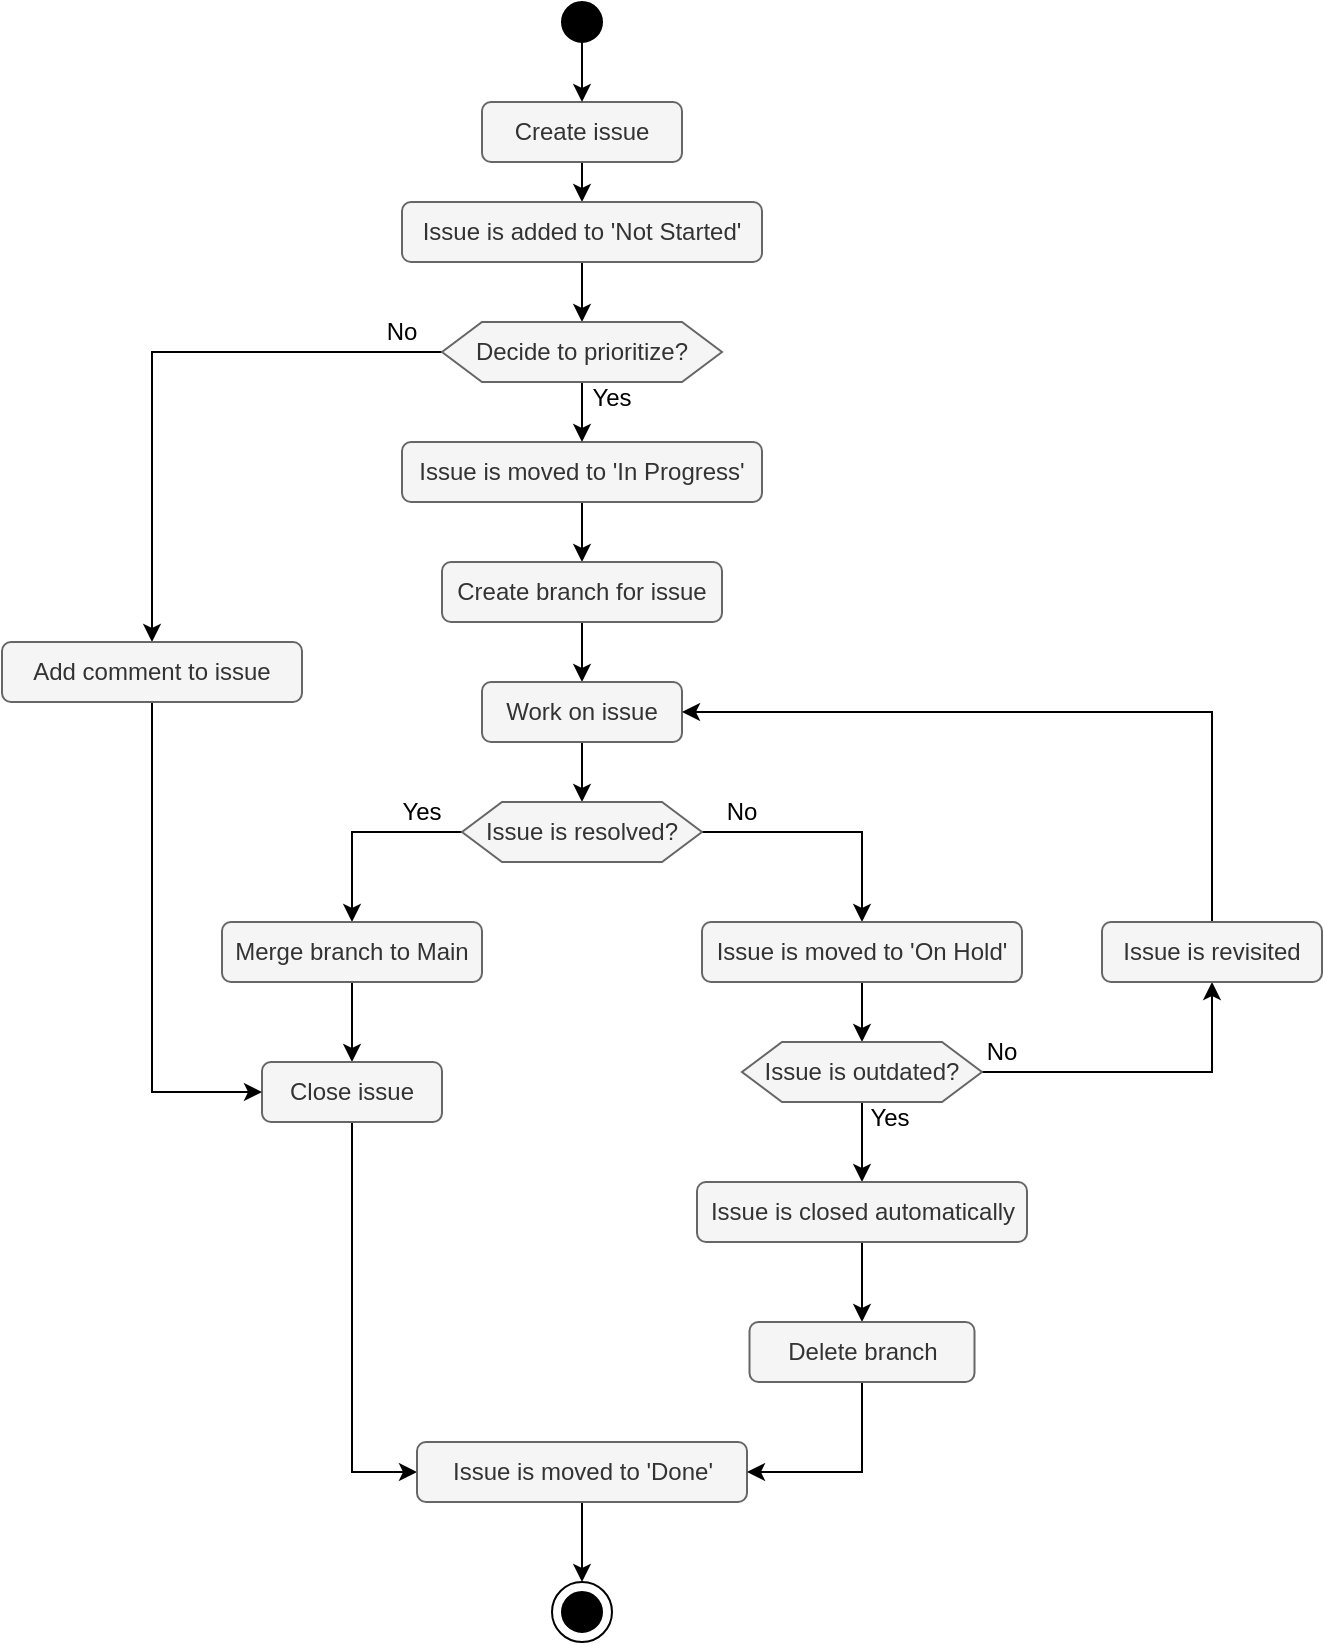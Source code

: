 <mxfile version="22.1.11" type="device">
  <diagram name="Side-1" id="mWorGHQ2u-00Edl-_-Wd">
    <mxGraphModel dx="833" dy="1614" grid="1" gridSize="10" guides="1" tooltips="1" connect="1" arrows="1" fold="1" page="1" pageScale="1" pageWidth="827" pageHeight="1169" math="0" shadow="0">
      <root>
        <mxCell id="0" />
        <mxCell id="1" parent="0" />
        <mxCell id="DN5C3V8G_d9aENZ07Yif-36" value="" style="ellipse;whiteSpace=wrap;html=1;aspect=fixed;" vertex="1" parent="1">
          <mxGeometry x="305" y="750" width="30" height="30" as="geometry" />
        </mxCell>
        <mxCell id="DN5C3V8G_d9aENZ07Yif-5" style="edgeStyle=orthogonalEdgeStyle;rounded=0;orthogonalLoop=1;jettySize=auto;html=1;exitX=0.5;exitY=1;exitDx=0;exitDy=0;entryX=0.5;entryY=0;entryDx=0;entryDy=0;" edge="1" parent="1" source="DN5C3V8G_d9aENZ07Yif-1" target="DN5C3V8G_d9aENZ07Yif-4">
          <mxGeometry relative="1" as="geometry" />
        </mxCell>
        <mxCell id="DN5C3V8G_d9aENZ07Yif-1" value="Create issue" style="rounded=1;whiteSpace=wrap;html=1;fillColor=#f5f5f5;fontColor=#333333;strokeColor=#666666;" vertex="1" parent="1">
          <mxGeometry x="270" y="10" width="100" height="30" as="geometry" />
        </mxCell>
        <mxCell id="DN5C3V8G_d9aENZ07Yif-3" style="edgeStyle=orthogonalEdgeStyle;rounded=0;orthogonalLoop=1;jettySize=auto;html=1;exitX=0.5;exitY=1;exitDx=0;exitDy=0;entryX=0.5;entryY=0;entryDx=0;entryDy=0;" edge="1" parent="1" source="DN5C3V8G_d9aENZ07Yif-2" target="DN5C3V8G_d9aENZ07Yif-1">
          <mxGeometry relative="1" as="geometry" />
        </mxCell>
        <mxCell id="DN5C3V8G_d9aENZ07Yif-2" value="" style="ellipse;whiteSpace=wrap;html=1;aspect=fixed;fillColor=#000000;" vertex="1" parent="1">
          <mxGeometry x="310" y="-40" width="20" height="20" as="geometry" />
        </mxCell>
        <mxCell id="DN5C3V8G_d9aENZ07Yif-45" style="edgeStyle=orthogonalEdgeStyle;rounded=0;orthogonalLoop=1;jettySize=auto;html=1;exitX=0.5;exitY=1;exitDx=0;exitDy=0;entryX=0.5;entryY=0;entryDx=0;entryDy=0;" edge="1" parent="1" source="DN5C3V8G_d9aENZ07Yif-4" target="DN5C3V8G_d9aENZ07Yif-44">
          <mxGeometry relative="1" as="geometry" />
        </mxCell>
        <mxCell id="DN5C3V8G_d9aENZ07Yif-4" value="Issue is added to &#39;Not Started&#39;" style="rounded=1;whiteSpace=wrap;html=1;fillColor=#f5f5f5;fontColor=#333333;strokeColor=#666666;" vertex="1" parent="1">
          <mxGeometry x="230" y="60" width="180" height="30" as="geometry" />
        </mxCell>
        <mxCell id="DN5C3V8G_d9aENZ07Yif-10" style="edgeStyle=orthogonalEdgeStyle;rounded=0;orthogonalLoop=1;jettySize=auto;html=1;exitX=0.5;exitY=1;exitDx=0;exitDy=0;entryX=0.5;entryY=0;entryDx=0;entryDy=0;" edge="1" parent="1" source="DN5C3V8G_d9aENZ07Yif-6" target="DN5C3V8G_d9aENZ07Yif-9">
          <mxGeometry relative="1" as="geometry" />
        </mxCell>
        <mxCell id="DN5C3V8G_d9aENZ07Yif-6" value="Issue is moved to &#39;In Progress&#39;" style="rounded=1;whiteSpace=wrap;html=1;fillColor=#f5f5f5;fontColor=#333333;strokeColor=#666666;" vertex="1" parent="1">
          <mxGeometry x="230" y="180" width="180" height="30" as="geometry" />
        </mxCell>
        <mxCell id="DN5C3V8G_d9aENZ07Yif-12" style="edgeStyle=orthogonalEdgeStyle;rounded=0;orthogonalLoop=1;jettySize=auto;html=1;exitX=0.5;exitY=1;exitDx=0;exitDy=0;entryX=0.5;entryY=0;entryDx=0;entryDy=0;" edge="1" parent="1" source="DN5C3V8G_d9aENZ07Yif-9" target="DN5C3V8G_d9aENZ07Yif-11">
          <mxGeometry relative="1" as="geometry" />
        </mxCell>
        <mxCell id="DN5C3V8G_d9aENZ07Yif-9" value="Create branch for issue" style="rounded=1;whiteSpace=wrap;html=1;fillColor=#f5f5f5;fontColor=#333333;strokeColor=#666666;" vertex="1" parent="1">
          <mxGeometry x="250" y="240" width="140" height="30" as="geometry" />
        </mxCell>
        <mxCell id="DN5C3V8G_d9aENZ07Yif-14" style="edgeStyle=orthogonalEdgeStyle;rounded=0;orthogonalLoop=1;jettySize=auto;html=1;exitX=0.5;exitY=1;exitDx=0;exitDy=0;entryX=0.5;entryY=0;entryDx=0;entryDy=0;" edge="1" parent="1" source="DN5C3V8G_d9aENZ07Yif-11" target="DN5C3V8G_d9aENZ07Yif-13">
          <mxGeometry relative="1" as="geometry" />
        </mxCell>
        <mxCell id="DN5C3V8G_d9aENZ07Yif-11" value="Work on issue" style="rounded=1;whiteSpace=wrap;html=1;fillColor=#f5f5f5;fontColor=#333333;strokeColor=#666666;" vertex="1" parent="1">
          <mxGeometry x="270" y="300" width="100" height="30" as="geometry" />
        </mxCell>
        <mxCell id="DN5C3V8G_d9aENZ07Yif-16" style="edgeStyle=orthogonalEdgeStyle;rounded=0;orthogonalLoop=1;jettySize=auto;html=1;exitX=0;exitY=0.5;exitDx=0;exitDy=0;entryX=0.5;entryY=0;entryDx=0;entryDy=0;" edge="1" parent="1" source="DN5C3V8G_d9aENZ07Yif-13" target="DN5C3V8G_d9aENZ07Yif-15">
          <mxGeometry relative="1" as="geometry" />
        </mxCell>
        <mxCell id="DN5C3V8G_d9aENZ07Yif-21" style="edgeStyle=orthogonalEdgeStyle;rounded=0;orthogonalLoop=1;jettySize=auto;html=1;exitX=1;exitY=0.5;exitDx=0;exitDy=0;entryX=0.5;entryY=0;entryDx=0;entryDy=0;" edge="1" parent="1" source="DN5C3V8G_d9aENZ07Yif-13" target="DN5C3V8G_d9aENZ07Yif-20">
          <mxGeometry relative="1" as="geometry" />
        </mxCell>
        <mxCell id="DN5C3V8G_d9aENZ07Yif-13" value="Issue is resolved?" style="shape=hexagon;perimeter=hexagonPerimeter2;whiteSpace=wrap;html=1;fixedSize=1;fillColor=#f5f5f5;fontColor=#333333;strokeColor=#666666;" vertex="1" parent="1">
          <mxGeometry x="260" y="360" width="120" height="30" as="geometry" />
        </mxCell>
        <mxCell id="DN5C3V8G_d9aENZ07Yif-19" style="edgeStyle=orthogonalEdgeStyle;rounded=0;orthogonalLoop=1;jettySize=auto;html=1;exitX=0.5;exitY=1;exitDx=0;exitDy=0;" edge="1" parent="1" source="DN5C3V8G_d9aENZ07Yif-15" target="DN5C3V8G_d9aENZ07Yif-18">
          <mxGeometry relative="1" as="geometry" />
        </mxCell>
        <mxCell id="DN5C3V8G_d9aENZ07Yif-15" value="Merge branch to Main" style="rounded=1;whiteSpace=wrap;html=1;fillColor=#f5f5f5;fontColor=#333333;strokeColor=#666666;" vertex="1" parent="1">
          <mxGeometry x="140" y="420" width="130" height="30" as="geometry" />
        </mxCell>
        <mxCell id="DN5C3V8G_d9aENZ07Yif-17" value="Yes" style="text;html=1;strokeColor=none;fillColor=none;align=center;verticalAlign=middle;whiteSpace=wrap;rounded=0;" vertex="1" parent="1">
          <mxGeometry x="210" y="350" width="60" height="30" as="geometry" />
        </mxCell>
        <mxCell id="DN5C3V8G_d9aENZ07Yif-33" style="edgeStyle=orthogonalEdgeStyle;rounded=0;orthogonalLoop=1;jettySize=auto;html=1;exitX=0.5;exitY=1;exitDx=0;exitDy=0;entryX=0;entryY=0.5;entryDx=0;entryDy=0;" edge="1" parent="1" source="DN5C3V8G_d9aENZ07Yif-18" target="DN5C3V8G_d9aENZ07Yif-32">
          <mxGeometry relative="1" as="geometry" />
        </mxCell>
        <mxCell id="DN5C3V8G_d9aENZ07Yif-18" value="Close issue" style="rounded=1;whiteSpace=wrap;html=1;fillColor=#f5f5f5;fontColor=#333333;strokeColor=#666666;" vertex="1" parent="1">
          <mxGeometry x="160" y="490" width="90" height="30" as="geometry" />
        </mxCell>
        <mxCell id="DN5C3V8G_d9aENZ07Yif-24" style="edgeStyle=orthogonalEdgeStyle;rounded=0;orthogonalLoop=1;jettySize=auto;html=1;exitX=0.5;exitY=1;exitDx=0;exitDy=0;entryX=0.5;entryY=0;entryDx=0;entryDy=0;" edge="1" parent="1" source="DN5C3V8G_d9aENZ07Yif-20" target="DN5C3V8G_d9aENZ07Yif-23">
          <mxGeometry relative="1" as="geometry" />
        </mxCell>
        <mxCell id="DN5C3V8G_d9aENZ07Yif-20" value="Issue is moved to &#39;On Hold&#39;" style="rounded=1;whiteSpace=wrap;html=1;fillColor=#f5f5f5;fontColor=#333333;strokeColor=#666666;" vertex="1" parent="1">
          <mxGeometry x="380" y="420" width="160" height="30" as="geometry" />
        </mxCell>
        <mxCell id="DN5C3V8G_d9aENZ07Yif-22" value="No" style="text;html=1;strokeColor=none;fillColor=none;align=center;verticalAlign=middle;whiteSpace=wrap;rounded=0;" vertex="1" parent="1">
          <mxGeometry x="370" y="350" width="60" height="30" as="geometry" />
        </mxCell>
        <mxCell id="DN5C3V8G_d9aENZ07Yif-26" style="edgeStyle=orthogonalEdgeStyle;rounded=0;orthogonalLoop=1;jettySize=auto;html=1;exitX=1;exitY=0.5;exitDx=0;exitDy=0;entryX=0.5;entryY=1;entryDx=0;entryDy=0;" edge="1" parent="1" source="DN5C3V8G_d9aENZ07Yif-23" target="DN5C3V8G_d9aENZ07Yif-25">
          <mxGeometry relative="1" as="geometry" />
        </mxCell>
        <mxCell id="DN5C3V8G_d9aENZ07Yif-30" style="edgeStyle=orthogonalEdgeStyle;rounded=0;orthogonalLoop=1;jettySize=auto;html=1;exitX=0.5;exitY=1;exitDx=0;exitDy=0;" edge="1" parent="1" source="DN5C3V8G_d9aENZ07Yif-23" target="DN5C3V8G_d9aENZ07Yif-29">
          <mxGeometry relative="1" as="geometry" />
        </mxCell>
        <mxCell id="DN5C3V8G_d9aENZ07Yif-23" value="Issue is outdated?" style="shape=hexagon;perimeter=hexagonPerimeter2;whiteSpace=wrap;html=1;fixedSize=1;fillColor=#f5f5f5;fontColor=#333333;strokeColor=#666666;" vertex="1" parent="1">
          <mxGeometry x="400" y="480" width="120" height="30" as="geometry" />
        </mxCell>
        <mxCell id="DN5C3V8G_d9aENZ07Yif-27" style="edgeStyle=orthogonalEdgeStyle;rounded=0;orthogonalLoop=1;jettySize=auto;html=1;exitX=0.5;exitY=0;exitDx=0;exitDy=0;entryX=1;entryY=0.5;entryDx=0;entryDy=0;" edge="1" parent="1" source="DN5C3V8G_d9aENZ07Yif-25" target="DN5C3V8G_d9aENZ07Yif-11">
          <mxGeometry relative="1" as="geometry" />
        </mxCell>
        <mxCell id="DN5C3V8G_d9aENZ07Yif-25" value="Issue is revisited" style="rounded=1;whiteSpace=wrap;html=1;fillColor=#f5f5f5;fontColor=#333333;strokeColor=#666666;" vertex="1" parent="1">
          <mxGeometry x="580" y="420" width="110" height="30" as="geometry" />
        </mxCell>
        <mxCell id="DN5C3V8G_d9aENZ07Yif-28" value="No" style="text;html=1;strokeColor=none;fillColor=none;align=center;verticalAlign=middle;whiteSpace=wrap;rounded=0;" vertex="1" parent="1">
          <mxGeometry x="500" y="470" width="60" height="30" as="geometry" />
        </mxCell>
        <mxCell id="DN5C3V8G_d9aENZ07Yif-41" style="edgeStyle=orthogonalEdgeStyle;rounded=0;orthogonalLoop=1;jettySize=auto;html=1;exitX=0.5;exitY=1;exitDx=0;exitDy=0;entryX=0.5;entryY=0;entryDx=0;entryDy=0;" edge="1" parent="1" source="DN5C3V8G_d9aENZ07Yif-29" target="DN5C3V8G_d9aENZ07Yif-38">
          <mxGeometry relative="1" as="geometry" />
        </mxCell>
        <mxCell id="DN5C3V8G_d9aENZ07Yif-29" value="Issue is closed automatically" style="rounded=1;whiteSpace=wrap;html=1;fillColor=#f5f5f5;fontColor=#333333;strokeColor=#666666;" vertex="1" parent="1">
          <mxGeometry x="377.5" y="550" width="165" height="30" as="geometry" />
        </mxCell>
        <mxCell id="DN5C3V8G_d9aENZ07Yif-31" value="Yes" style="text;html=1;strokeColor=none;fillColor=none;align=center;verticalAlign=middle;whiteSpace=wrap;rounded=0;" vertex="1" parent="1">
          <mxGeometry x="444" y="503" width="60" height="30" as="geometry" />
        </mxCell>
        <mxCell id="DN5C3V8G_d9aENZ07Yif-37" style="edgeStyle=orthogonalEdgeStyle;rounded=0;orthogonalLoop=1;jettySize=auto;html=1;exitX=0.5;exitY=1;exitDx=0;exitDy=0;entryX=0.5;entryY=0;entryDx=0;entryDy=0;" edge="1" parent="1" source="DN5C3V8G_d9aENZ07Yif-32" target="DN5C3V8G_d9aENZ07Yif-36">
          <mxGeometry relative="1" as="geometry" />
        </mxCell>
        <mxCell id="DN5C3V8G_d9aENZ07Yif-32" value="Issue is moved to &#39;Done&#39;" style="rounded=1;whiteSpace=wrap;html=1;fillColor=#f5f5f5;fontColor=#333333;strokeColor=#666666;" vertex="1" parent="1">
          <mxGeometry x="237.5" y="680" width="165" height="30" as="geometry" />
        </mxCell>
        <mxCell id="DN5C3V8G_d9aENZ07Yif-35" value="" style="ellipse;whiteSpace=wrap;html=1;aspect=fixed;fillColor=#000000;" vertex="1" parent="1">
          <mxGeometry x="310" y="755" width="20" height="20" as="geometry" />
        </mxCell>
        <mxCell id="DN5C3V8G_d9aENZ07Yif-42" style="edgeStyle=orthogonalEdgeStyle;rounded=0;orthogonalLoop=1;jettySize=auto;html=1;exitX=0.5;exitY=1;exitDx=0;exitDy=0;entryX=1;entryY=0.5;entryDx=0;entryDy=0;" edge="1" parent="1" source="DN5C3V8G_d9aENZ07Yif-38" target="DN5C3V8G_d9aENZ07Yif-32">
          <mxGeometry relative="1" as="geometry" />
        </mxCell>
        <mxCell id="DN5C3V8G_d9aENZ07Yif-38" value="Delete branch" style="rounded=1;whiteSpace=wrap;html=1;fillColor=#f5f5f5;fontColor=#333333;strokeColor=#666666;" vertex="1" parent="1">
          <mxGeometry x="403.75" y="620" width="112.5" height="30" as="geometry" />
        </mxCell>
        <mxCell id="DN5C3V8G_d9aENZ07Yif-46" style="edgeStyle=orthogonalEdgeStyle;rounded=0;orthogonalLoop=1;jettySize=auto;html=1;exitX=0.5;exitY=1;exitDx=0;exitDy=0;" edge="1" parent="1" source="DN5C3V8G_d9aENZ07Yif-44" target="DN5C3V8G_d9aENZ07Yif-6">
          <mxGeometry relative="1" as="geometry" />
        </mxCell>
        <mxCell id="DN5C3V8G_d9aENZ07Yif-52" style="edgeStyle=orthogonalEdgeStyle;rounded=0;orthogonalLoop=1;jettySize=auto;html=1;exitX=0;exitY=0.5;exitDx=0;exitDy=0;entryX=0.5;entryY=0;entryDx=0;entryDy=0;" edge="1" parent="1" source="DN5C3V8G_d9aENZ07Yif-44" target="DN5C3V8G_d9aENZ07Yif-51">
          <mxGeometry relative="1" as="geometry" />
        </mxCell>
        <mxCell id="DN5C3V8G_d9aENZ07Yif-44" value="Decide to prioritize?" style="shape=hexagon;perimeter=hexagonPerimeter2;whiteSpace=wrap;html=1;fixedSize=1;fillColor=#f5f5f5;fontColor=#333333;strokeColor=#666666;" vertex="1" parent="1">
          <mxGeometry x="250" y="120" width="140" height="30" as="geometry" />
        </mxCell>
        <mxCell id="DN5C3V8G_d9aENZ07Yif-47" value="Yes" style="text;html=1;strokeColor=none;fillColor=none;align=center;verticalAlign=middle;whiteSpace=wrap;rounded=0;" vertex="1" parent="1">
          <mxGeometry x="305" y="143" width="60" height="30" as="geometry" />
        </mxCell>
        <mxCell id="DN5C3V8G_d9aENZ07Yif-50" value="No" style="text;html=1;strokeColor=none;fillColor=none;align=center;verticalAlign=middle;whiteSpace=wrap;rounded=0;" vertex="1" parent="1">
          <mxGeometry x="200" y="110" width="60" height="30" as="geometry" />
        </mxCell>
        <mxCell id="DN5C3V8G_d9aENZ07Yif-53" style="edgeStyle=orthogonalEdgeStyle;rounded=0;orthogonalLoop=1;jettySize=auto;html=1;exitX=0.5;exitY=1;exitDx=0;exitDy=0;entryX=0;entryY=0.5;entryDx=0;entryDy=0;" edge="1" parent="1" source="DN5C3V8G_d9aENZ07Yif-51" target="DN5C3V8G_d9aENZ07Yif-18">
          <mxGeometry relative="1" as="geometry" />
        </mxCell>
        <mxCell id="DN5C3V8G_d9aENZ07Yif-51" value="Add comment to issue" style="rounded=1;whiteSpace=wrap;html=1;fillColor=#f5f5f5;fontColor=#333333;strokeColor=#666666;" vertex="1" parent="1">
          <mxGeometry x="30" y="280" width="150" height="30" as="geometry" />
        </mxCell>
      </root>
    </mxGraphModel>
  </diagram>
</mxfile>
